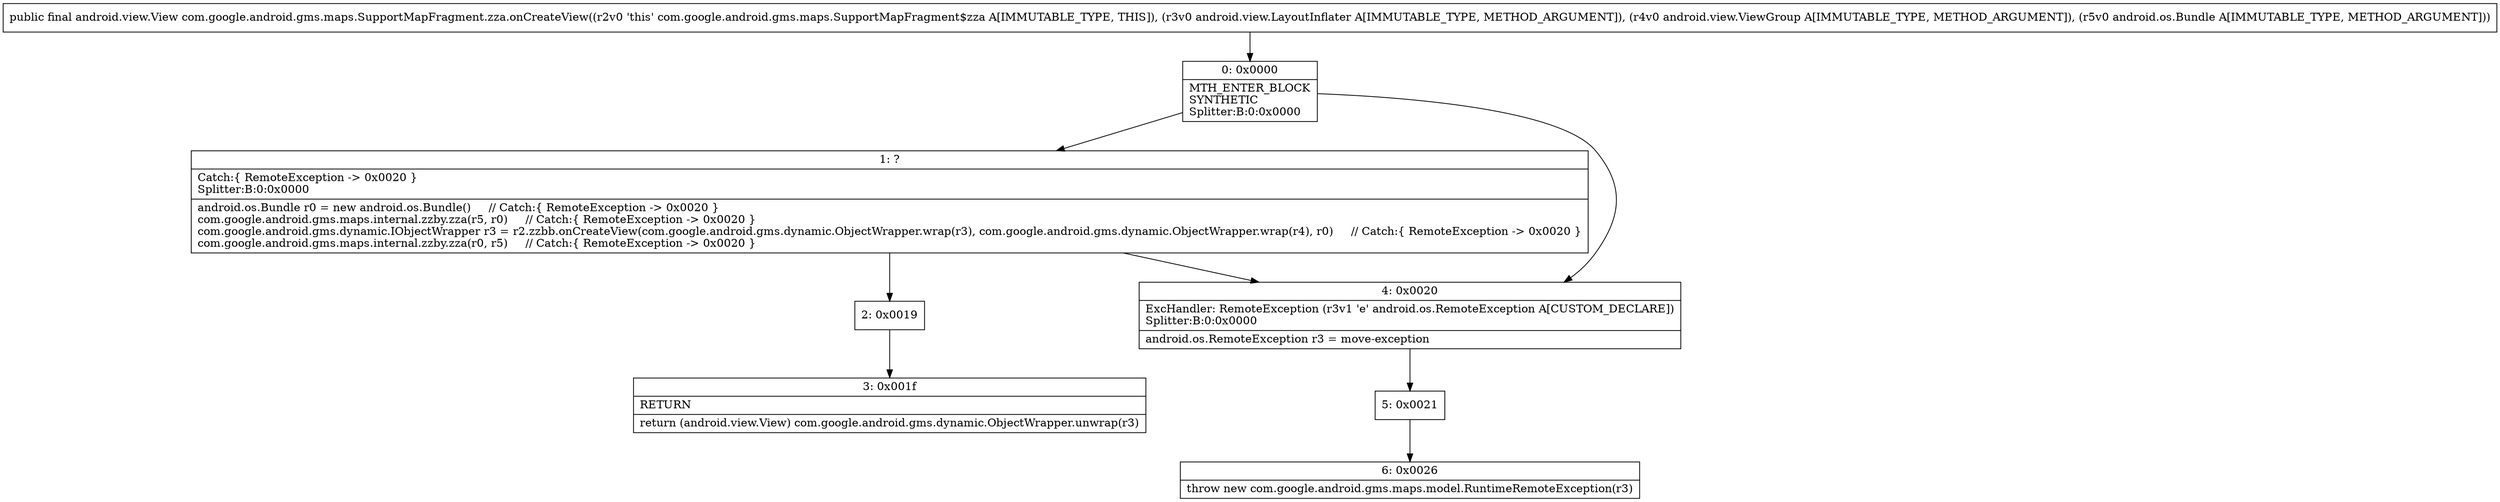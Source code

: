 digraph "CFG forcom.google.android.gms.maps.SupportMapFragment.zza.onCreateView(Landroid\/view\/LayoutInflater;Landroid\/view\/ViewGroup;Landroid\/os\/Bundle;)Landroid\/view\/View;" {
Node_0 [shape=record,label="{0\:\ 0x0000|MTH_ENTER_BLOCK\lSYNTHETIC\lSplitter:B:0:0x0000\l}"];
Node_1 [shape=record,label="{1\:\ ?|Catch:\{ RemoteException \-\> 0x0020 \}\lSplitter:B:0:0x0000\l|android.os.Bundle r0 = new android.os.Bundle()     \/\/ Catch:\{ RemoteException \-\> 0x0020 \}\lcom.google.android.gms.maps.internal.zzby.zza(r5, r0)     \/\/ Catch:\{ RemoteException \-\> 0x0020 \}\lcom.google.android.gms.dynamic.IObjectWrapper r3 = r2.zzbb.onCreateView(com.google.android.gms.dynamic.ObjectWrapper.wrap(r3), com.google.android.gms.dynamic.ObjectWrapper.wrap(r4), r0)     \/\/ Catch:\{ RemoteException \-\> 0x0020 \}\lcom.google.android.gms.maps.internal.zzby.zza(r0, r5)     \/\/ Catch:\{ RemoteException \-\> 0x0020 \}\l}"];
Node_2 [shape=record,label="{2\:\ 0x0019}"];
Node_3 [shape=record,label="{3\:\ 0x001f|RETURN\l|return (android.view.View) com.google.android.gms.dynamic.ObjectWrapper.unwrap(r3)\l}"];
Node_4 [shape=record,label="{4\:\ 0x0020|ExcHandler: RemoteException (r3v1 'e' android.os.RemoteException A[CUSTOM_DECLARE])\lSplitter:B:0:0x0000\l|android.os.RemoteException r3 = move\-exception\l}"];
Node_5 [shape=record,label="{5\:\ 0x0021}"];
Node_6 [shape=record,label="{6\:\ 0x0026|throw new com.google.android.gms.maps.model.RuntimeRemoteException(r3)\l}"];
MethodNode[shape=record,label="{public final android.view.View com.google.android.gms.maps.SupportMapFragment.zza.onCreateView((r2v0 'this' com.google.android.gms.maps.SupportMapFragment$zza A[IMMUTABLE_TYPE, THIS]), (r3v0 android.view.LayoutInflater A[IMMUTABLE_TYPE, METHOD_ARGUMENT]), (r4v0 android.view.ViewGroup A[IMMUTABLE_TYPE, METHOD_ARGUMENT]), (r5v0 android.os.Bundle A[IMMUTABLE_TYPE, METHOD_ARGUMENT])) }"];
MethodNode -> Node_0;
Node_0 -> Node_1;
Node_0 -> Node_4;
Node_1 -> Node_2;
Node_1 -> Node_4;
Node_2 -> Node_3;
Node_4 -> Node_5;
Node_5 -> Node_6;
}

